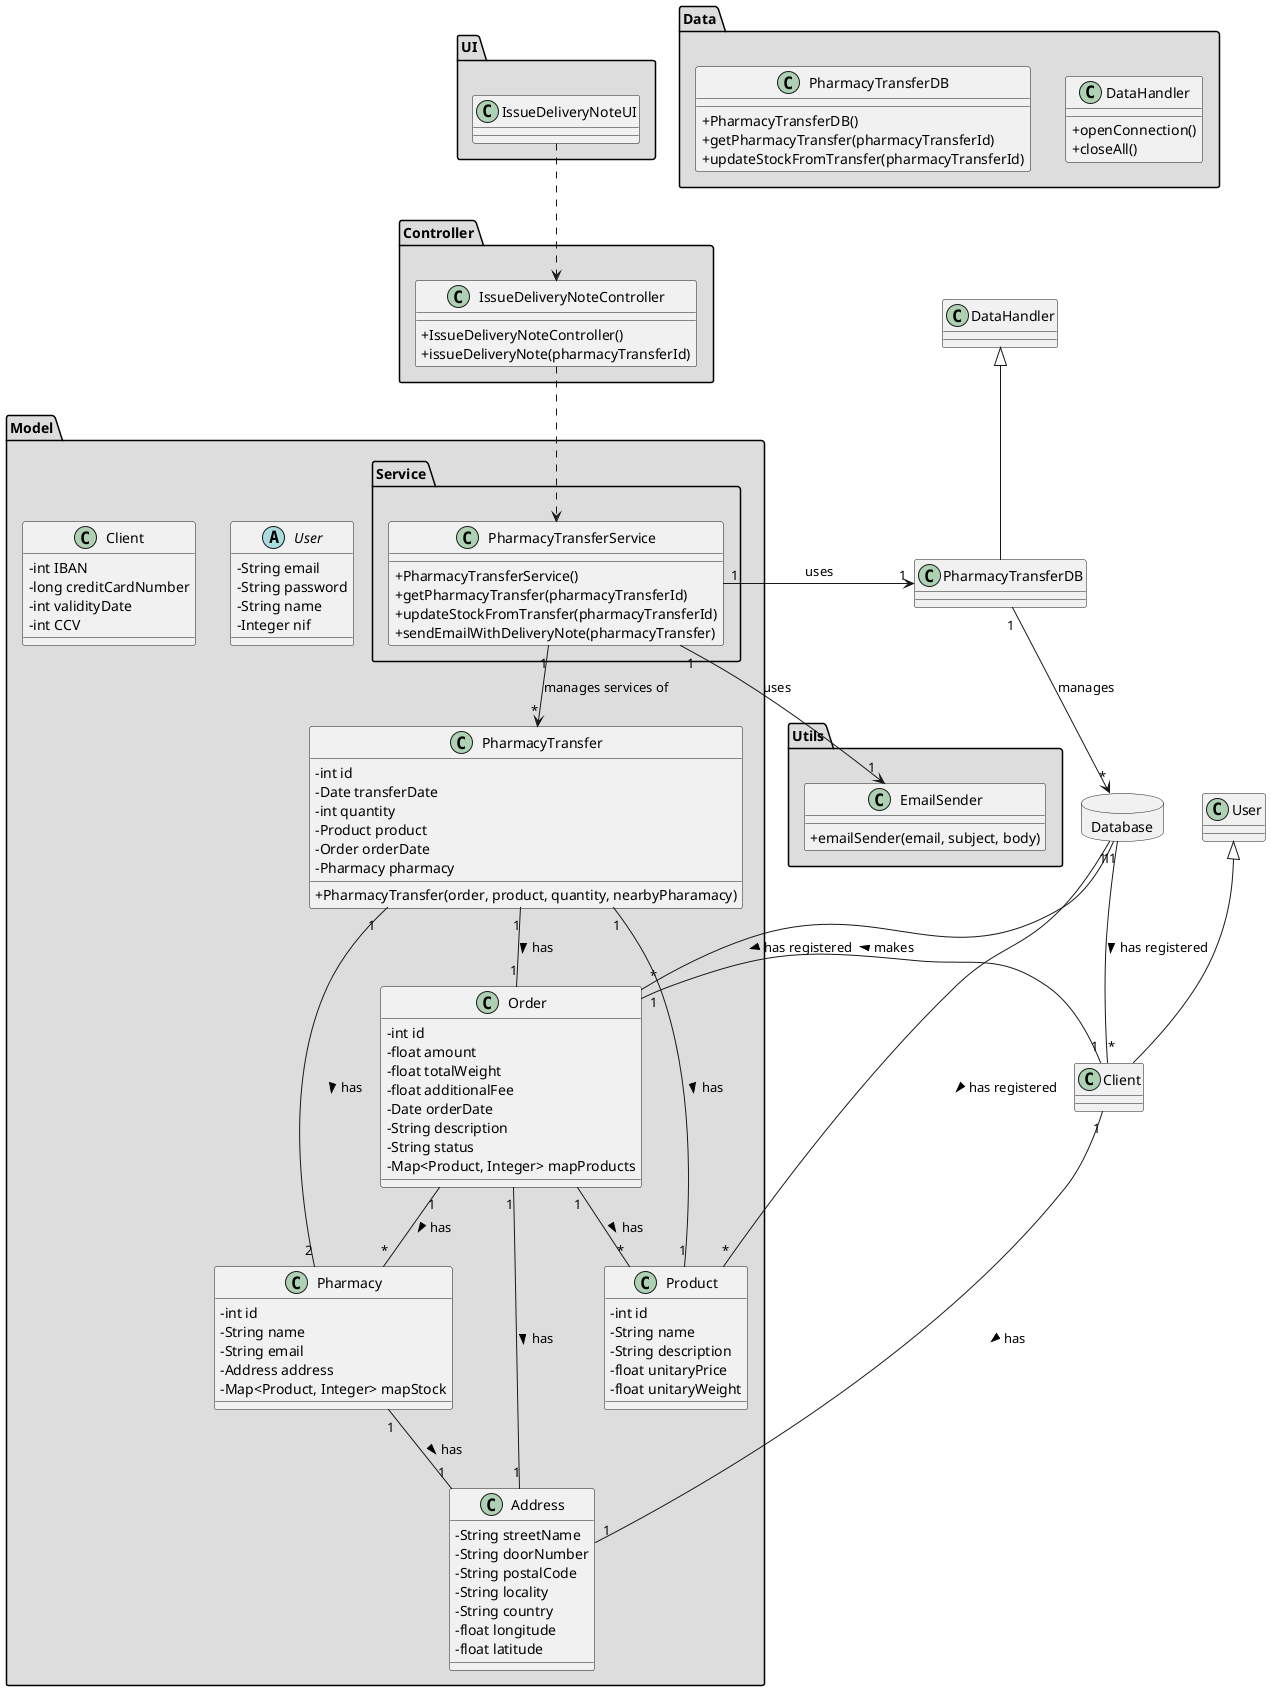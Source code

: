 @startuml
skinparam classAttributeIconSize 0


package "UI" #DDDDDD {
class IssueDeliveryNoteUI{
}
}

package "Controller" #DDDDDD {
class IssueDeliveryNoteController{
+IssueDeliveryNoteController()
+issueDeliveryNote(pharmacyTransferId)
}
}

package "Utils" #DDDDDD {
class EmailSender{
+emailSender(email, subject, body)
}
}

package "Model" #DDDDDD {

package "Service" #DDDDDD {
      class PharmacyTransferService{
                +PharmacyTransferService()
                +getPharmacyTransfer(pharmacyTransferId)
                +updateStockFromTransfer(pharmacyTransferId)
                +sendEmailWithDeliveryNote(pharmacyTransfer)
            }
 }

abstract class User{
-String email
-String password
-String name
-Integer nif
}

class Client{
-   int IBAN
-   long creditCardNumber
-   int validityDate
-   int CCV
}

class Address{
-   String streetName
-   String doorNumber
-   String postalCode
-   String locality
-   String country
-   float longitude
-   float latitude
}

class Pharmacy{
-   int id
-   String name
-   String email
-   Address address
-   Map<Product, Integer> mapStock
}

class Order{
-   int id
-   float amount
-   float totalWeight
-   float additionalFee
-   Date orderDate
-   String description
-   String status
-   Map<Product, Integer> mapProducts
}

class Product{
-   int id
-   String name
-   String description
-   float unitaryPrice
-   float unitaryWeight
}

class PharmacyTransfer{
-   int id
-   Date transferDate
-   int quantity
-   Product product
-   Order orderDate
-   Pharmacy pharmacy
+PharmacyTransfer(order, product, quantity, nearbyPharamacy)
}

}


package "Data" #DDDDDD {
class DataHandler{
    +openConnection()
    +closeAll()
}

class PharmacyTransferDB{
   +PharmacyTransferDB()
   +getPharmacyTransfer(pharmacyTransferId)
   +updateStockFromTransfer(pharmacyTransferId)
}
}

database Database {
}

class PharmacyTransferDB extends DataHandler
class Client extends User

IssueDeliveryNoteUI ..> IssueDeliveryNoteController
IssueDeliveryNoteController ..> PharmacyTransferService

PharmacyTransferDB "1" --> "*" Database : manages
PharmacyTransferService "1" --> "*" PharmacyTransfer : manages services of
PharmacyTransferService "1" --> "1" PharmacyTransferDB : uses
PharmacyTransferService "1" --> "1" EmailSender : uses
Database "1" -- "*" Order : has registered >
Database "1" -- "*" Product : has registered >
Database "1" -- "*" Client : has registered >
Pharmacy "1" -- "1" Address : has >
Order "1" -- "*" Product : has >
Order "1" -- "*" Pharmacy : has >
Client "1" -- "1" Order : makes >
Client "1" -- "1" Address : has >
Order "1" -- "1" Address : has >
PharmacyTransfer "1" -- "2" Pharmacy : has >
PharmacyTransfer "1" -- "1" Product : has >
PharmacyTransfer "1" -- "1" Order : has >

@enduml